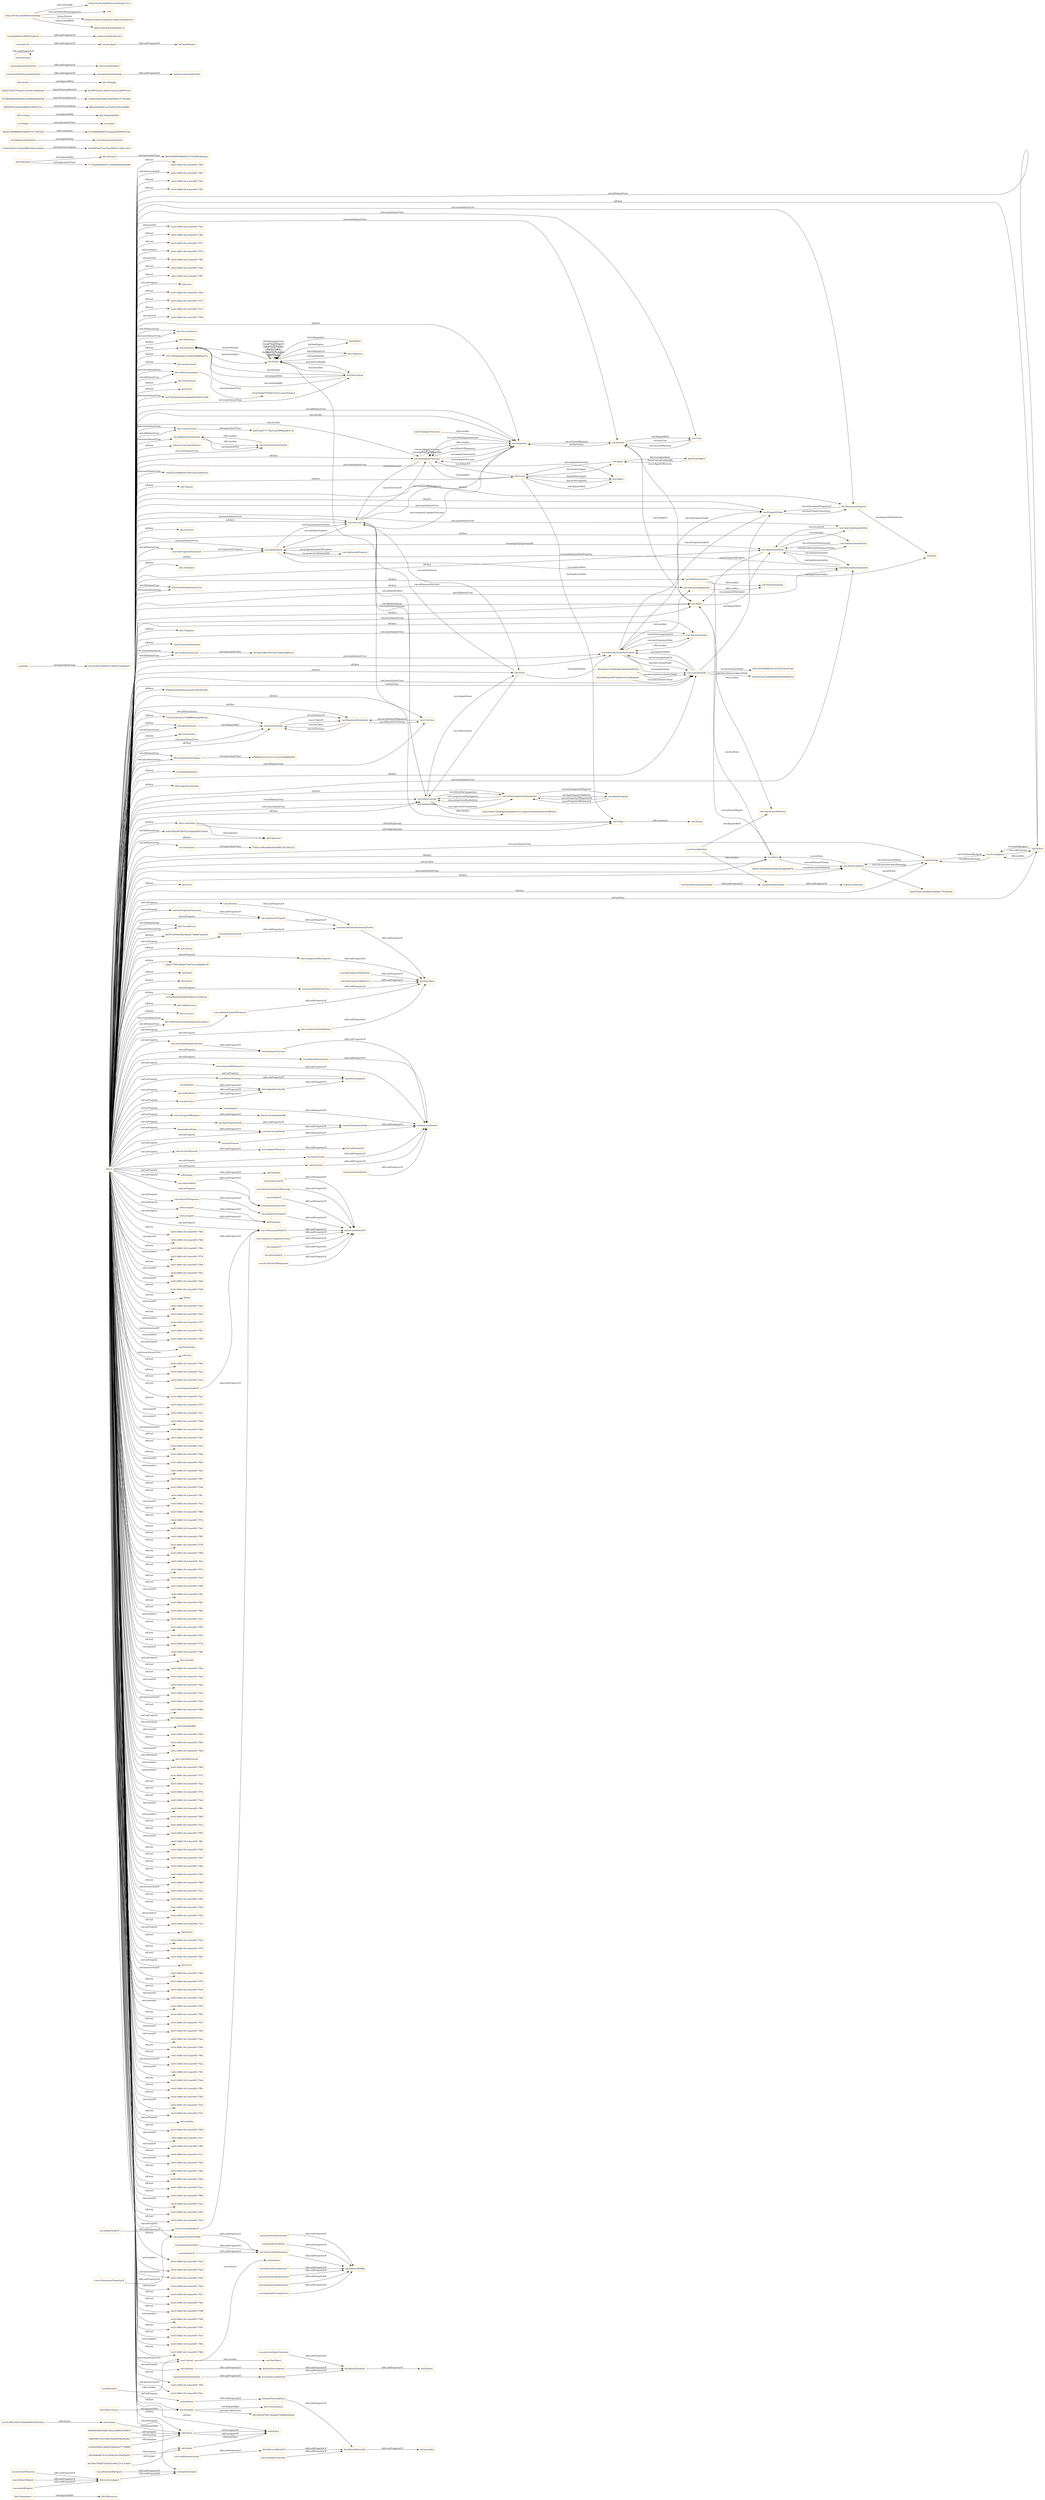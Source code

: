 digraph ar2dtool_diagram { 
rankdir=LR;
size="1501"
node [shape = rectangle, color="orange"]; "bhv:Dominance" "dul:Situation" "odrl:Action" "vae:Path" "8a9275621ede40eb53d846175cf042de" "d38920a6122121411c2cea53b68828d0" "195a5afc4fe1a4bd04602d264b485616" "bhv:PersonalFocus" "bhv:Hedonism" "bhv:Societal" "916e8976e93ce76ec5960e114291e2c0" "vae:NodeImportance" "bhv:Universalism" "2f429b4b66741d1295814e35faf5e452" "37a0cb3d53c18322ef88742d41ac8afa" "1918192407878b9155321ca6234d3bc4" "vae:AwarenessSituation" "9e184fb448fbd753aa2a2c09956ec18a" "vae:Value" "35277f0544be26a193dd79d48fdea07e" "bhv:Achievement" "odrl:Policy" "bhv:Stimulation" "dul:Norm" "0a575a39b10d3dee48e8450a545e1d90" "vae:AlignmentSituation" "odrl:Operator" "460082e89630db5362ac4866523f06c5" "vae:VaeProperty" "bhv:SelfTrascendence" "dcc013f8d160a3765b4969fd78b4362a" "vae:Outcome" "schema:ConceptualFrame" "vae:VaeEntity" "vae:MultiInputOutcome" "bhv:Conservation" "14d5253c9269934378ce52b2c90f1b3e" "vae:AlignmentStatement" "bhv:Dependability" "dul:SocialObject" "bhv:Caring" "odrl:Asset" "bhv:Nature" "vae:Generalization" "ff0ea2a822691aa7cf29c035f1ed2f8d" "vae:Context" "vae:ActionOnState" "vae:VaeStatement" "9a708e756d875204a5c90e2313c1a6d3" "vae:TaxonomyProperty" "bhv:Security" "vae:ConceptNode" "dul:Object" "dd3532a57177825c2f3f99f0ea9e37ac" "d07b252f5f08f62812e552f726261abf" "bhv:Tolerance" "vae:System" "bhv:Humility" "2473e2d0c185d4d17dfe6471fda86e07" "odrl:Party" "vae:Norm" "07c9bdf9f63bdb99812ad04b6d20803b" "bhv:GrowthAndAnxietyFree" "vae:User" "vae:Sequence" "vae:AgentStatement" "vae:VaeConditionedEntity" "bhv:Tradition" "dul:Event" "vae:PromotionDemotion" "dul:Agent" "7c77ba90ebf5a4517439d2b6545bee96" "vae:ValueTaxonomyStatement" "f20247253375bba01216c9910dbefe64" "vae:TaxonomyAlignment" "bhv:SelfEnhancement" "c2206ce8d1908a1af525b46157a832bb" "vae:Strategy" "29da85a265cd922e2ac64a197e9a55fe" "vae:Agent" "bhv:Benevolence" "vae:FinalInputOutcome" "77ca214063cb7c7588ff991daad961b4" "vae:VaeSituation" "bhv:Conformity" "vae:Action" "b47f8763a52126010142eb33d0f791b4" "bhv:Resources" "dul:Collection" "3f429155b0db5e450dfe1f5da8da9878" "vae:AwarenessStatement" "18fee82bb510dfde8d61862602687522" "vae:ValueDefinition" "bhv:OpennessToChange" "vae:ActingAgent" "odrl:LogicalConstraint" "vae:ValueConcept" "vae:PropertyNode" "vae:ValueProperty" "vae:ValueComparisonStatement" "0c6474ba9675b5521e5dafef0933265d" "28d05801f5a10afec5b2ef054ba9cabe" "vae:VaeStatementEntity" "vae:Criterion" "bhv:Thought" "vae:Transition" "vae:State" "dul:Entity" "4f69cf0f7cfc62cfd38b9c238f3e37fa" "bhv:Face" "vae:VaeConditioningEntity" "vae:TaxonomyNode" "9fe1e4b3d708130aefba75b880e04eeb" "vae:VaePropertyStatement" "750b3c306ea06be0dc69f41541043c22" "bhv:SocialFocus" "b6557294636dbc94aaf17a66872ae620" "1e4402958a10fda5034b426277740f69" "odrl:Constraint" "vae:OptimizedProperty" "dul:Theory" "dul:Region" "dul:Description" "12bd377887dbb0475a97a2316bb88139" "bhv:Action" "vcvf:Value" "odrl:Rule" "bhv:Power" "vae:ImportanceRelation" "bhv:Personal" "b603550959389d4722702396c99aa2ec" "3f02bc78686b84c30a8557cf71bd702f" "9f109613ff427f97e87c09dec89fb918" "vae:ArgumentStatement" "b1f1df82df4a9580f595b0a3c939422e" "bhv:SelfDirection" "bhv:Concern" "85a54663aa53b73ad0c2321dc9ba4e01" "bhv:SelfProtectionAndAnxietyAvoidance" ; /*classes style*/
	"bhv:Action" -> "bhv:Thought" [ label = "owl:disjointWith" ];
	"vae:particularizesNode" -> "schema:subsumedUnder" [ label = "rdfs:subPropertyOf" ];
	"vae:hasConceptNode" -> "vae:hasTaxonomyNode" [ label = "rdfs:subPropertyOf" ];
	"vae:ConceptNode" -> "vae:PropertyNode" [ label = "owl:disjointWith" ];
	"vae:isTaxonomyNodeOf" -> "dul:isConstituentOf" [ label = "rdfs:subPropertyOf" ];
	"vae:proposesStatement" -> "dul:conceptualizes" [ label = "rdfs:subPropertyOf" ];
	"vae:previousInputOutcome" -> "dul:directlyFollows" [ label = "rdfs:subPropertyOf" ];
	"vae:hasTaxonomyNode" -> "dul:hasConstituent" [ label = "rdfs:subPropertyOf" ];
	"vae:nextInputOutcome" -> "dul:directlyPrecedes" [ label = "rdfs:subPropertyOf" ];
	"vae:VaeSituation" -> "vae:VaeStatement" [ label = "owl:disjointWith" ];
	"vae:comparisonHasInferior" -> "dul:describes" [ label = "rdfs:subPropertyOf" ];
	"vae:hasTrace" -> "dul:isAgentInvolvedIn" [ label = "rdfs:subPropertyOf" ];
	"vae:Path" -> "2473e2d0c185d4d17dfe6471fda86e07" [ label = "owl:equivalentClass" ];
	"vae:isInputOf" -> "dul:isConstituentOf" [ label = "rdfs:subPropertyOf" ];
	"dul:involvesAgent" -> "dul:hasParticipant" [ label = "rdfs:subPropertyOf" ];
	"terms:license" -> "terms:license" [ label = "rdfs:subPropertyOf" ];
	"dul:isAgentInvolvedIn" -> "dul:isParticipantIn" [ label = "rdfs:subPropertyOf" ];
	"bhv:SelfTrascendence" -> "1918192407878b9155321ca6234d3bc4" [ label = "owl:equivalentClass" ];
	"vae:describesVaeStatementEntity" -> "dul:describes" [ label = "rdfs:subPropertyOf" ];
	"vae:hasPropertyTaxonomy" -> "vae:expressesProperty" [ label = "rdfs:subPropertyOf" ];
	"dul:Event" -> "dul:Object" [ label = "owl:disjointWith" ];
	"vae:isPremiseOf" -> "dul:isConstituentOf" [ label = "rdfs:subPropertyOf" ];
	"vae:interpretationOn" -> "vae:describesVaeStatementEntity" [ label = "rdfs:subPropertyOf" ];
	"dul:Description" -> "dul:Situation" [ label = "owl:disjointWith" ];
	"odrl:Action" -> "odrl:Party" [ label = "owl:disjointWith" ];
	"vae:madeByAgent" -> "dul:involvesAgent" [ label = "rdfs:subPropertyOf" ];
	"dul:isPreconditionOf" -> "dul:directlyPrecedes" [ label = "rdfs:subPropertyOf" ];
	"vae:isOutcomeOf" -> "dul:isConstituentOf" [ label = "rdfs:subPropertyOf" ];
	"vae:isPresentInStatement" -> "dul:isDescribedBy" [ label = "rdfs:subPropertyOf" ];
	"vae:hasInput" -> "dul:hasConstituent" [ label = "rdfs:subPropertyOf" ];
	"bhv:Personal" -> "bhv:Societal" [ label = "owl:disjointWith" ];
	"bhv:Personal" -> "7c77ba90ebf5a4517439d2b6545bee96" [ label = "owl:equivalentClass" ];
	"vae:hasUser" -> "vae:hasAgent" [ label = "rdfs:subPropertyOf" ];
	"vae:onState" -> "dul:hasPrecondition" [ label = "rdfs:subPropertyOf" ];
	"vae:hasActionOnState" -> "dul:hasConstituent" [ label = "rdfs:subPropertyOf" ];
	"vae:hasPropertyNode" -> "vae:hasTaxonomyNode" [ label = "rdfs:subPropertyOf" ];
	"dul:hasPrecondition" -> "dul:directlyFollows" [ label = "rdfs:subPropertyOf" ];
	"vae:hasPropertyOfSuperior" -> "dul:describes" [ label = "rdfs:subPropertyOf" ];
	"bhv:Conservation" -> "dd3532a57177825c2f3f99f0ea9e37ac" [ label = "owl:equivalentClass" ];
	"vae:isPropertyNodeOf" -> "vae:isTaxonomyNodeOf" [ label = "rdfs:subPropertyOf" ];
	"bhv:Societal" -> "b603550959389d4722702396c99aa2ec" [ label = "owl:equivalentClass" ];
	"vae:Transition" -> "750b3c306ea06be0dc69f41541043c22" [ label = "owl:equivalentClass" ];
	"vae:comparisonHasSuperior" -> "dul:describes" [ label = "rdfs:subPropertyOf" ];
	"vae:hasOutcome" -> "dul:hasConstituent" [ label = "rdfs:subPropertyOf" ];
	"vae:Norm" -> "vae:ValueTaxonomyStatement" [ label = "owl:disjointWith" ];
	"vae:isProposedByAgent" -> "dul:isConceptualizedBy" [ label = "rdfs:subPropertyOf" ];
	"bhv:Dominance" -> "bhv:Resources" [ label = "owl:disjointWith" ];
	"vae:isEntityOf" -> "vae:isPresentInStatement" [ label = "rdfs:subPropertyOf" ];
	"vae:MultiInputOutcome" -> "vae:Sequence" [ label = "rdfs:seeAlso" ];
	"vae:propertyExpressedAt" -> "vae:isPresentInStatement" [ label = "rdfs:subPropertyOf" ];
	"vae:hasState" -> "dul:isAgentInvolvedIn" [ label = "rdfs:subPropertyOf" ];
	"vae:AwarenessStatement" -> "vae:AlignmentStatement" [ label = "rdfs:seeAlso" ];
	"vae:isConceptNodeOf" -> "vae:isTaxonomyNodeOf" [ label = "rdfs:subPropertyOf" ];
	"bhv:Caring" -> "bhv:Dependability" [ label = "owl:disjointWith" ];
	"vae:hasRootNode" -> "vae:hasConceptNode" [ label = "rdfs:subPropertyOf" ];
	"vae:isAgentOfSystem" -> "dul:isMemberOf" [ label = "rdfs:subPropertyOf" ];
	"vae:ValueConcept" -> "http://www.ontologydesignpatterns.org/ont/values/valuecore#Value" [ label = "rdfs:seeAlso" ];
	"vae:isInputOutcomeOf" -> "dul:isConstituentOf" [ label = "rdfs:subPropertyOf" ];
	"vae:isTaxonomyPropertyOf" -> "vae:propertyExpressedAt" [ label = "rdfs:subPropertyOf" ];
	"vae:directlyParticularizesNode" -> "vae:particularizesNode" [ label = "rdfs:subPropertyOf" ];
	"vae:isRootNodeOf" -> "vae:isConceptNodeOf" [ label = "rdfs:subPropertyOf" ];
	"vae:expressesProperty" -> "vae:describesVaeStatementEntity" [ label = "rdfs:subPropertyOf" ];
	"vae:hasAgent" -> "dul:hasMember" [ label = "rdfs:subPropertyOf" ];
	"vae:isFollowedByAgent" -> "dul:hasParticipant" [ label = "rdfs:subPropertyOf" ];
	"vae:hasRelationWithProperty" -> "schema:hasPerspective" [ label = "rdfs:subPropertyOf" ];
	"vae:measuredOnOutcome" -> "dul:describes" [ label = "rdfs:subPropertyOf" ];
	"vae:perform" -> "dul:hasPostcondition" [ label = "rdfs:subPropertyOf" ];
	"vcvf:Value" -> "vae:Value" [ label = "owl:equivalentClass" ];
	"vae:isTraceOfSystem" -> "dul:involvesAgent" [ label = "rdfs:subPropertyOf" ];
	"vae:directlyGeneralizesNode" -> "vae:generalizesNode" [ label = "rdfs:subPropertyOf" ];
	"vae:conditionsActionIn" -> "dul:isPreconditionOf" [ label = "rdfs:subPropertyOf" ];
	"vae:superiorInComparison" -> "dul:isDescribedBy" [ label = "rdfs:subPropertyOf" ];
	"vae:System" -> "vae:User" [ label = "owl:disjointWith" ];
	"vae:ValueTaxonomyStatement" -> "vae:TaxonomyAlignment" [ label = "rdfs:seeAlso" ];
	"vae:TaxonomyNode" -> "vae:ValueTaxonomyStatement" [ label = "rdfs:seeAlso" ];
	"vae:followsStrategy" -> "dul:isParticipantIn" [ label = "rdfs:subPropertyOf" ];
	"vae:hasPropertyOfInferior" -> "dul:describes" [ label = "rdfs:subPropertyOf" ];
	"vae:composedBySequence" -> "dul:hasConstituent" [ label = "rdfs:subPropertyOf" ];
	"vae:AlignmentSituation" -> "vae:AwarenessSituation" [ label = "owl:disjointWith" ];
	"https://w3id.org/def/vaeontology" -> "https://w3id.org/def/vaeontology/1.0.2" [ label = "owl:versionIRI" ];
	"https://w3id.org/def/vaeontology" -> "vae:" [ label = "vann:preferredNamespaceUri" ];
	"https://w3id.org/def/vaeontology" -> "https://creativecommons.org/licenses/by/4.0/" [ label = "terms:license" ];
	"https://w3id.org/def/vaeontology" -> "https://chowlk.linkeddata.es" [ label = "mod:createdWith" ];
	"vae:isActionOnStateOfStrategy" -> "dul:isConstituentOf" [ label = "rdfs:subPropertyOf" ];
	"vae:startsWithInputOutcome" -> "vae:hasInputOutcome" [ label = "rdfs:subPropertyOf" ];
	"vae:isOptimizationOfProperty" -> "dul:describes" [ label = "rdfs:subPropertyOf" ];
	"vae:propertyOptimizedAt" -> "dul:isDescribedBy" [ label = "rdfs:subPropertyOf" ];
	"bhv:Humility" -> "bhv:Universalism" [ label = "owl:disjointWith" ];
	"bhv:Humility" -> "9fe1e4b3d708130aefba75b880e04eeb" [ label = "owl:equivalentClass" ];
	"vae:FinalInputOutcome" -> "vae:Sequence" [ label = "rdfs:seeAlso" ];
	"odrl:target" -> "odrl:relation" [ label = "rdfs:subPropertyOf" ];
	"bhv:SelfEnhancement" -> "9f109613ff427f97e87c09dec89fb918" [ label = "owl:equivalentClass" ];
	"dul:directlyPrecedes" -> "dul:precedes" [ label = "rdfs:subPropertyOf" ];
	"vae:makesAction" -> "dul:isAgentInvolvedIn" [ label = "rdfs:subPropertyOf" ];
	"vae:satisfiesProperty" -> "dul:isDescribedBy" [ label = "rdfs:subPropertyOf" ];
	"vae:TaxonomyAlignment" -> "vae:ValueTaxonomy" [ label = "rdfs:seeAlso" ];
	"vae:relationWith" -> "schema:perspectiveOn" [ label = "rdfs:subPropertyOf" ];
	"vae:NodeImportance" -> "vae:ValueTaxonomy" [ label = "rdfs:seeAlso" ];
	"vae:NodeImportance" -> "vae:ImportanceRelation" [ label = "rdfs:seeAlso" ];
	"vae:Action" -> "vae:ActingAgent" [ label = "rdfs:seeAlso" ];
	"vae:inferiorInComparison" -> "dul:isDescribedBy" [ label = "rdfs:subPropertyOf" ];
	"vae:VaeEntity" -> "vae:Context" [ label = "rdfs:seeAlso" ];
	"vae:isClaimOf" -> "dul:isConstituentOf" [ label = "rdfs:subPropertyOf" ];
	"vae:hasInputOutcome" -> "dul:hasConstituent" [ label = "rdfs:subPropertyOf" ];
	"vae:isPropertyOfSuperiorOf" -> "dul:isDescribedBy" [ label = "rdfs:subPropertyOf" ];
	"vae:isStateOfAgent" -> "dul:involvesAgent" [ label = "rdfs:subPropertyOf" ];
	"vae:Generalization" -> "vae:generalizesNode" [ label = "rdfs:seeAlso" ];
	"vae:Generalization" -> "vae:ImportanceRelation" [ label = "owl:disjointWith" ];
	"vae:Context" -> "vae:VaeObject" [ label = "rdfs:seeAlso" ];
	"NULL" -> "-4c613486:18c1cbec645:-7f94" [ label = "rdf:rest" ];
	"NULL" -> "-4c613486:18c1cbec645:-7fbf" [ label = "owl:unionOf" ];
	"NULL" -> "0a575a39b10d3dee48e8450a545e1d90" [ label = "owl:someValuesFrom" ];
	"NULL" -> "-4c613486:18c1cbec645:-7f8e" [ label = "rdf:rest" ];
	"NULL" -> "77ca214063cb7c7588ff991daad961b4" [ label = "rdf:first" ];
	"NULL" -> "-4c613486:18c1cbec645:-7f74" [ label = "owl:members" ];
	"NULL" -> "vae:hasConceptNode" [ label = "owl:onProperty" ];
	"NULL" -> "-4c613486:18c1cbec645:-7fb8" [ label = "rdf:rest" ];
	"NULL" -> "-4c613486:18c1cbec645:-7fdc" [ label = "owl:unionOf" ];
	"NULL" -> "bhv:PersonalFocus" [ label = "owl:someValuesFrom" ];
	"NULL" -> "bhv:Hedonism" [ label = "rdf:first" ];
	"NULL" -> "-4c613486:18c1cbec645:-7fe6" [ label = "owl:unionOf" ];
	"NULL" -> "bhv:Conservation" [ label = "owl:allValuesFrom" ];
	"NULL" -> "-4c613486:18c1cbec645:-7fd9" [ label = "rdf:rest" ];
	"NULL" -> "rdf:nil" [ label = "rdf:rest" ];
	"NULL" -> "-4c613486:18c1cbec645:-7fe0" [ label = "owl:unionOf" ];
	"NULL" -> "vae:VaeConditioningEntity" [ label = "owl:someValuesFrom" ];
	"NULL" -> "vae:isBasedOnCriterion" [ label = "owl:onProperty" ];
	"NULL" -> "-4c613486:18c1cbec645:-7fa9" [ label = "rdf:rest" ];
	"NULL" -> "-4c613486:18c1cbec645:-7f7f" [ label = "owl:members" ];
	"NULL" -> "vae:isTaxonomyNodeOf" [ label = "owl:onProperty" ];
	"NULL" -> "vae:interpretationOn" [ label = "owl:onProperty" ];
	"NULL" -> "vae:ConceptNode" [ label = "rdf:first" ];
	"NULL" -> "vae:PropertyNode" [ label = "rdf:first" ];
	"NULL" -> "-4c613486:18c1cbec645:-7fb1" [ label = "owl:intersectionOf" ];
	"NULL" -> "14d5253c9269934378ce52b2c90f1b3e" [ label = "owl:someValuesFrom" ];
	"NULL" -> "-4c613486:18c1cbec645:-7f9a" [ label = "owl:members" ];
	"NULL" -> "odrl:assignee" [ label = "owl:onProperty" ];
	"NULL" -> "vae:ConceptNode" [ label = "owl:someValuesFrom" ];
	"NULL" -> "vae:expressesProperty" [ label = "owl:onProperty" ];
	"NULL" -> "vae:VaeSituation" [ label = "owl:allValuesFrom" ];
	"NULL" -> "dul:hasSetting" [ label = "owl:onProperty" ];
	"NULL" -> "bhv:SelfTrascendence" [ label = "owl:someValuesFrom" ];
	"NULL" -> "owl:real" [ label = "owl:someValuesFrom" ];
	"NULL" -> "-4c613486:18c1cbec645:-7fb0" [ label = "rdf:rest" ];
	"NULL" -> "-4c613486:18c1cbec645:-7faa" [ label = "rdf:rest" ];
	"NULL" -> "odrl:LogicalConstraint" [ label = "rdf:first" ];
	"NULL" -> "vae:onEntity" [ label = "owl:onProperty" ];
	"NULL" -> "-4c613486:18c1cbec645:-7fcb" [ label = "rdf:rest" ];
	"NULL" -> "vae:VaeConditioningEntity" [ label = "owl:allValuesFrom" ];
	"NULL" -> "vae:TaxonomyNode" [ label = "rdf:first" ];
	"NULL" -> "-4c613486:18c1cbec645:-7fa1" [ label = "rdf:rest" ];
	"NULL" -> "vae:comparisonHasInferior" [ label = "owl:onProperty" ];
	"NULL" -> "-4c613486:18c1cbec645:-7f75" [ label = "rdf:rest" ];
	"NULL" -> "vae:isUserOfSystem" [ label = "owl:onProperty" ];
	"NULL" -> "-4c613486:18c1cbec645:-7fce" [ label = "owl:unionOf" ];
	"NULL" -> "vae:ActionOnState" [ label = "rdf:first" ];
	"NULL" -> "vae:VaeStatement" [ label = "owl:someValuesFrom" ];
	"NULL" -> "vae:Criterion" [ label = "owl:allValuesFrom" ];
	"NULL" -> "-4c613486:18c1cbec645:-7fd8" [ label = "owl:unionOf" ];
	"NULL" -> "-4c613486:18c1cbec645:-7fba" [ label = "owl:intersectionOf" ];
	"NULL" -> "-4c613486:18c1cbec645:-7fbc" [ label = "rdf:rest" ];
	"NULL" -> "bhv:GrowthAndAnxietyFree" [ label = "owl:someValuesFrom" ];
	"NULL" -> "vae:Strategy" [ label = "owl:someValuesFrom" ];
	"NULL" -> "vae:ConceptNode" [ label = "owl:onClass" ];
	"NULL" -> "vae:Action" [ label = "rdf:first" ];
	"NULL" -> "-4c613486:18c1cbec645:-7fe3" [ label = "rdf:rest" ];
	"NULL" -> "vae:hasOutcome" [ label = "owl:onProperty" ];
	"NULL" -> "-4c613486:18c1cbec645:-7fdd" [ label = "rdf:rest" ];
	"NULL" -> "-4c613486:18c1cbec645:-7fde" [ label = "owl:unionOf" ];
	"NULL" -> "-4c613486:18c1cbec645:-7fa3" [ label = "owl:members" ];
	"NULL" -> "-4c613486:18c1cbec645:-7f87" [ label = "rdf:rest" ];
	"NULL" -> "-4c613486:18c1cbec645:-7fad" [ label = "rdf:rest" ];
	"NULL" -> "-4c613486:18c1cbec645:-7ff1" [ label = "rdf:rest" ];
	"NULL" -> "vae:AwarenessStatement" [ label = "owl:someValuesFrom" ];
	"NULL" -> "-4c613486:18c1cbec645:-7fe2" [ label = "owl:unionOf" ];
	"NULL" -> "-4c613486:18c1cbec645:-7f80" [ label = "rdf:rest" ];
	"NULL" -> "-4c613486:18c1cbec645:-7f7a" [ label = "rdf:rest" ];
	"NULL" -> "vae:startsWithInputOutcome" [ label = "owl:onProperty" ];
	"NULL" -> "0c6474ba9675b5521e5dafef0933265d" [ label = "owl:allValuesFrom" ];
	"NULL" -> "-4c613486:18c1cbec645:-7fa4" [ label = "rdf:rest" ];
	"NULL" -> "-4c613486:18c1cbec645:-7ff5" [ label = "rdf:rest" ];
	"NULL" -> "-4c613486:18c1cbec645:-7f78" [ label = "rdf:rest" ];
	"NULL" -> "-4c613486:18c1cbec645:-7f9b" [ label = "rdf:rest" ];
	"NULL" -> "-4c613486:18c1cbec645:-7fef" [ label = "rdf:rest" ];
	"NULL" -> "odrl:Operator" [ label = "rdf:first" ];
	"NULL" -> "-4c613486:18c1cbec645:-7f7e" [ label = "rdf:rest" ];
	"NULL" -> "-4c613486:18c1cbec645:-7fc5" [ label = "rdf:rest" ];
	"NULL" -> "vae:Agent" [ label = "owl:someValuesFrom" ];
	"NULL" -> "-4c613486:18c1cbec645:-7f99" [ label = "rdf:rest" ];
	"NULL" -> "vae:isStartOfSequence" [ label = "owl:onProperty" ];
	"NULL" -> "-4c613486:18c1cbec645:-7ffc" [ label = "owl:unionOf" ];
	"NULL" -> "bhv:Tradition" [ label = "rdf:first" ];
	"NULL" -> "vae:hasInput" [ label = "owl:onProperty" ];
	"NULL" -> "vae:Sequence" [ label = "owl:onClass" ];
	"NULL" -> "vae:hasRootNode" [ label = "owl:onProperty" ];
	"NULL" -> "-4c613486:18c1cbec645:-7f8c" [ label = "rdf:rest" ];
	"NULL" -> "vae:NodeImportance" [ label = "rdf:first" ];
	"NULL" -> "vae:VaeConditionedEntity" [ label = "owl:someValuesFrom" ];
	"NULL" -> "-4c613486:18c1cbec645:-7fb6" [ label = "rdf:rest" ];
	"NULL" -> "bhv:SelfEnhancement" [ label = "owl:someValuesFrom" ];
	"NULL" -> "35277f0544be26a193dd79d48fdea07e" [ label = "rdf:first" ];
	"NULL" -> "bhv:GrowthAndAnxietyFree" [ label = "owl:allValuesFrom" ];
	"NULL" -> "vae:Outcome" [ label = "owl:someValuesFrom" ];
	"NULL" -> "-4c613486:18c1cbec645:-7fa7" [ label = "owl:members" ];
	"NULL" -> "bhv:SelfDirection" [ label = "rdf:first" ];
	"NULL" -> "vae:hasInputOutcome" [ label = "owl:onProperty" ];
	"NULL" -> "vae:TaxonomyProperty" [ label = "owl:someValuesFrom" ];
	"NULL" -> "dul:Theory" [ label = "rdf:first" ];
	"NULL" -> "dul:Event" [ label = "rdf:first" ];
	"NULL" -> "-4c613486:18c1cbec645:-7f83" [ label = "rdf:rest" ];
	"NULL" -> "-4c613486:18c1cbec645:-7fd7" [ label = "rdf:rest" ];
	"NULL" -> "-4c613486:18c1cbec645:-7f7d" [ label = "rdf:rest" ];
	"NULL" -> "vae:ArgumentStatement" [ label = "rdf:first" ];
	"NULL" -> "-4c613486:18c1cbec645:-7ff8" [ label = "owl:unionOf" ];
	"NULL" -> "bhv:attitude" [ label = "owl:onProperty" ];
	"NULL" -> "-4c613486:18c1cbec645:-7f9e" [ label = "rdf:rest" ];
	"NULL" -> "vae:Norm" [ label = "rdf:first" ];
	"NULL" -> "schema:perspectiveOn" [ label = "owl:onProperty" ];
	"NULL" -> "-4c613486:18c1cbec645:-7feb" [ label = "rdf:rest" ];
	"NULL" -> "vae:VaeProperty" [ label = "rdf:first" ];
	"NULL" -> "-4c613486:18c1cbec645:-7fda" [ label = "owl:unionOf" ];
	"NULL" -> "-4c613486:18c1cbec645:-7fe9" [ label = "rdf:rest" ];
	"NULL" -> "-4c613486:18c1cbec645:-7fab" [ label = "owl:intersectionOf" ];
	"NULL" -> "-4c613486:18c1cbec645:-7fb9" [ label = "rdf:rest" ];
	"NULL" -> "bhv:opposingValueMotivation" [ label = "owl:onProperty" ];
	"NULL" -> "bhv:Humility" [ label = "rdf:first" ];
	"NULL" -> "dul:isSatisfiedBy" [ label = "owl:onProperty" ];
	"NULL" -> "vae:TaxonomyProperty" [ label = "rdf:first" ];
	"NULL" -> "-4c613486:18c1cbec645:-7fe8" [ label = "owl:unionOf" ];
	"NULL" -> "vae:State" [ label = "owl:onClass" ];
	"NULL" -> "bhv:OpennessToChange" [ label = "owl:allValuesFrom" ];
	"NULL" -> "vae:VaeStatement" [ label = "rdf:first" ];
	"NULL" -> "vae:VaeSituation" [ label = "rdf:first" ];
	"NULL" -> "-4c613486:18c1cbec645:-7fdb" [ label = "rdf:rest" ];
	"NULL" -> "-4c613486:18c1cbec645:-7fd2" [ label = "owl:unionOf" ];
	"NULL" -> "bhv:valueMotivation" [ label = "owl:onProperty" ];
	"NULL" -> "vae:relationWith" [ label = "owl:onProperty" ];
	"NULL" -> "12bd377887dbb0475a97a2316bb88139" [ label = "rdf:first" ];
	"NULL" -> "b1f1df82df4a9580f595b0a3c939422e" [ label = "rdf:first" ];
	"NULL" -> "bhv:Stimulation" [ label = "rdf:first" ];
	"NULL" -> "-4c613486:18c1cbec645:-7f89" [ label = "owl:members" ];
	"NULL" -> "-4c613486:18c1cbec645:-7f77" [ label = "owl:members" ];
	"NULL" -> "odrl:Constraint" [ label = "rdf:first" ];
	"NULL" -> "vae:Action" [ label = "owl:onClass" ];
	"NULL" -> "odrl:target" [ label = "owl:onProperty" ];
	"NULL" -> "-4c613486:18c1cbec645:-7fa2" [ label = "rdf:rest" ];
	"NULL" -> "-4c613486:18c1cbec645:-7f76" [ label = "rdf:rest" ];
	"NULL" -> "vae:Transition" [ label = "owl:allValuesFrom" ];
	"NULL" -> "-4c613486:18c1cbec645:-7fed" [ label = "rdf:rest" ];
	"NULL" -> "-4c613486:18c1cbec645:-7ff6" [ label = "owl:unionOf" ];
	"NULL" -> "vae:makesAction" [ label = "owl:onProperty" ];
	"NULL" -> "-4c613486:18c1cbec645:-7f85" [ label = "owl:members" ];
	"NULL" -> "dul:Object" [ label = "owl:someValuesFrom" ];
	"NULL" -> "-4c613486:18c1cbec645:-7fc3" [ label = "rdf:rest" ];
	"NULL" -> "vae:onState" [ label = "owl:onProperty" ];
	"NULL" -> "dul:isParticipantIn" [ label = "owl:onProperty" ];
	"NULL" -> "vae:VaeProperty" [ label = "owl:someValuesFrom" ];
	"NULL" -> "bhv:SelfProtectionAndAnxietyAvoidance" [ label = "owl:someValuesFrom" ];
	"NULL" -> "-4c613486:18c1cbec645:-7f97" [ label = "rdf:rest" ];
	"NULL" -> "-4c613486:18c1cbec645:-7ffa" [ label = "owl:unionOf" ];
	"NULL" -> "vae:Agent" [ label = "owl:allValuesFrom" ];
	"NULL" -> "-4c613486:18c1cbec645:-7f90" [ label = "rdf:rest" ];
	"NULL" -> "-4c613486:18c1cbec645:-7fd1" [ label = "rdf:rest" ];
	"NULL" -> "-4c613486:18c1cbec645:-7f8a" [ label = "rdf:rest" ];
	"NULL" -> "vae:PropertyNode" [ label = "owl:someValuesFrom" ];
	"NULL" -> "-4c613486:18c1cbec645:-7fb4" [ label = "rdf:rest" ];
	"NULL" -> "dul:Situation" [ label = "rdf:first" ];
	"NULL" -> "-4c613486:18c1cbec645:-7f88" [ label = "rdf:rest" ];
	"NULL" -> "bhv:SelfEnhancement" [ label = "owl:allValuesFrom" ];
	"NULL" -> "vae:hasPropertyNode" [ label = "owl:onProperty" ];
	"NULL" -> "dul:Description" [ label = "owl:someValuesFrom" ];
	"NULL" -> "-4c613486:18c1cbec645:-7fc2" [ label = "owl:intersectionOf" ];
	"NULL" -> "-4c613486:18c1cbec645:-7f81" [ label = "rdf:rest" ];
	"NULL" -> "-4c613486:18c1cbec645:-7fd5" [ label = "rdf:rest" ];
	"NULL" -> "-4c613486:18c1cbec645:-7f92" [ label = "owl:members" ];
	"NULL" -> "bhv:Conservation" [ label = "owl:someValuesFrom" ];
	"NULL" -> "-4c613486:18c1cbec645:-7fcf" [ label = "rdf:rest" ];
	"NULL" -> "bhv:PersonalFocus" [ label = "owl:allValuesFrom" ];
	"NULL" -> "schema:ConceptualFrame" [ label = "rdf:first" ];
	"NULL" -> "vae:Strategy" [ label = "rdf:first" ];
	"NULL" -> "vae:Outcome" [ label = "rdf:first" ];
	"NULL" -> "odrl:action" [ label = "owl:onProperty" ];
	"NULL" -> "-4c613486:18c1cbec645:-7fa5" [ label = "rdf:rest" ];
	"NULL" -> "vae:isProposedByAgent" [ label = "owl:onProperty" ];
	"NULL" -> "-4c613486:18c1cbec645:-7f79" [ label = "rdf:rest" ];
	"NULL" -> "-4c613486:18c1cbec645:-7f9c" [ label = "rdf:rest" ];
	"NULL" -> "b6557294636dbc94aaf17a66872ae620" [ label = "rdf:first" ];
	"NULL" -> "bhv:focus" [ label = "owl:onProperty" ];
	"NULL" -> "-4c613486:18c1cbec645:-7fbd" [ label = "owl:intersectionOf" ];
	"NULL" -> "-4c613486:18c1cbec645:-7f72" [ label = "rdf:rest" ];
	"NULL" -> "-4c613486:18c1cbec645:-7fc6" [ label = "rdf:rest" ];
	"NULL" -> "-4c613486:18c1cbec645:-7fd4" [ label = "owl:unionOf" ];
	"NULL" -> "-4c613486:18c1cbec645:-7f95" [ label = "owl:members" ];
	"NULL" -> "-4c613486:18c1cbec645:-7f93" [ label = "rdf:rest" ];
	"NULL" -> "-4c613486:18c1cbec645:-7fe7" [ label = "rdf:rest" ];
	"NULL" -> "-4c613486:18c1cbec645:-7fb3" [ label = "owl:unionOf" ];
	"NULL" -> "vae:MultiInputOutcome" [ label = "rdf:first" ];
	"NULL" -> "vae:ValueTaxonomyStatement" [ label = "owl:someValuesFrom" ];
	"NULL" -> "bhv:SelfProtectionAndAnxietyAvoidance" [ label = "owl:allValuesFrom" ];
	"NULL" -> "vae:ValueDefinition" [ label = "rdf:first" ];
	"NULL" -> "vae:TaxonomyAlignment" [ label = "rdf:first" ];
	"NULL" -> "-4c613486:18c1cbec645:-7fee" [ label = "owl:unionOf" ];
	"NULL" -> "-4c613486:18c1cbec645:-7f84" [ label = "rdf:rest" ];
	"NULL" -> "bhv:Security" [ label = "rdf:first" ];
	"NULL" -> "-4c613486:18c1cbec645:-7ffb" [ label = "rdf:rest" ];
	"NULL" -> "-4c613486:18c1cbec645:-7fca" [ label = "owl:intersectionOf" ];
	"NULL" -> "vae:AgentStatement" [ label = "rdf:first" ];
	"NULL" -> "vae:propertyExpressedAt" [ label = "owl:onProperty" ];
	"NULL" -> "vae:AlignmentStatement" [ label = "owl:someValuesFrom" ];
	"NULL" -> "bhv:OpennessToChange" [ label = "owl:someValuesFrom" ];
	"NULL" -> "-4c613486:18c1cbec645:-7ff2" [ label = "owl:unionOf" ];
	"NULL" -> "dul:hasParticipant" [ label = "owl:onProperty" ];
	"NULL" -> "-4c613486:18c1cbec645:-7fa8" [ label = "rdf:rest" ];
	"NULL" -> "-4c613486:18c1cbec645:-7ff9" [ label = "rdf:rest" ];
	"NULL" -> "odrl:assigner" [ label = "owl:onProperty" ];
	"NULL" -> "-4c613486:18c1cbec645:-7f9f" [ label = "rdf:rest" ];
	"NULL" -> "-4c613486:18c1cbec645:-7fc4" [ label = "owl:unionOf" ];
	"NULL" -> "bhv:SocialFocus" [ label = "owl:someValuesFrom" ];
	"NULL" -> "-4c613486:18c1cbec645:-7fc9" [ label = "rdf:rest" ];
	"NULL" -> "vae:ValueComparisonStatement" [ label = "rdf:first" ];
	"NULL" -> "dul:satisfies" [ label = "owl:onProperty" ];
	"NULL" -> "vae:VaePropertyStatement" [ label = "owl:allValuesFrom" ];
	"NULL" -> "odrl:Rule" [ label = "rdf:first" ];
	"NULL" -> "-4c613486:18c1cbec645:-7f96" [ label = "rdf:rest" ];
	"NULL" -> "bhv:SocialFocus" [ label = "owl:allValuesFrom" ];
	"NULL" -> "vae:ValueConcept" [ label = "owl:someValuesFrom" ];
	"NULL" -> "vae:hasPremise" [ label = "owl:onProperty" ];
	"NULL" -> "bhv:Tolerance" [ label = "rdf:first" ];
	"NULL" -> "29da85a265cd922e2ac64a197e9a55fe" [ label = "rdf:first" ];
	"NULL" -> "vae:State" [ label = "owl:someValuesFrom" ];
	"NULL" -> "bhv:Power" [ label = "rdf:first" ];
	"NULL" -> "bhv:Nature" [ label = "rdf:first" ];
	"NULL" -> "-4c613486:18c1cbec645:-7fcc" [ label = "owl:unionOf" ];
	"NULL" -> "vae:Action" [ label = "owl:allValuesFrom" ];
	"NULL" -> "-4c613486:18c1cbec645:-7ff4" [ label = "owl:unionOf" ];
	"NULL" -> "vae:Agent" [ label = "rdf:first" ];
	"NULL" -> "-4c613486:18c1cbec645:-7fc1" [ label = "rdf:rest" ];
	"NULL" -> "-4c613486:18c1cbec645:-7fd0" [ label = "owl:unionOf" ];
	"NULL" -> "vae:followsStrategy" [ label = "owl:onProperty" ];
	"NULL" -> "vae:Sequence" [ label = "rdf:first" ];
	"NULL" -> "bhv:Achievement" [ label = "rdf:first" ];
	"NULL" -> "-4c613486:18c1cbec645:-7fbb" [ label = "rdf:rest" ];
	"NULL" -> "vae:VaeStatementEntity" [ label = "rdf:first" ];
	"NULL" -> "bhv:Conformity" [ label = "rdf:first" ];
	"NULL" -> "vae:perform" [ label = "owl:onProperty" ];
	"NULL" -> "bhv:SelfTrascendence" [ label = "owl:allValuesFrom" ];
	"NULL" -> "odrl:Party" [ label = "rdf:first" ];
	"NULL" -> "-4c613486:18c1cbec645:-7fb2" [ label = "rdf:rest" ];
	"NULL" -> "-4c613486:18c1cbec645:-7fac" [ label = "rdf:rest" ];
	"NULL" -> "-4c613486:18c1cbec645:-7f86" [ label = "rdf:rest" ];
	"NULL" -> "-4c613486:18c1cbec645:-7fea" [ label = "owl:unionOf" ];
	"NULL" -> "odrl:Policy" [ label = "rdf:first" ];
	"NULL" -> "-4c613486:18c1cbec645:-7fd3" [ label = "rdf:rest" ];
	"NULL" -> "-4c613486:18c1cbec645:-7fc0" [ label = "rdf:rest" ];
	"NULL" -> "-4c613486:18c1cbec645:-7fcd" [ label = "rdf:rest" ];
	"NULL" -> "vae:Context" [ label = "owl:someValuesFrom" ];
	"NULL" -> "vae:ValueTaxonomyStatement" [ label = "rdf:first" ];
	"NULL" -> "vae:hasTrace" [ label = "owl:onProperty" ];
	"NULL" -> "-4c613486:18c1cbec645:-7fa0" [ label = "owl:members" ];
	"NULL" -> "-4c613486:18c1cbec645:-7fc8" [ label = "owl:intersectionOf" ];
	"NULL" -> "-4c613486:18c1cbec645:-7fe4" [ label = "owl:unionOf" ];
	"NULL" -> "-4c613486:18c1cbec645:-7fe1" [ label = "rdf:rest" ];
	"NULL" -> "vae:MultiInputOutcome" [ label = "owl:onClass" ];
	"NULL" -> "vae:ValueConcept" [ label = "rdf:first" ];
	"NULL" -> "-4c613486:18c1cbec645:-7fbe" [ label = "rdf:rest" ];
	"NULL" -> "vae:Sequence" [ label = "owl:allValuesFrom" ];
	"NULL" -> "-4c613486:18c1cbec645:-7f98" [ label = "rdf:rest" ];
	"NULL" -> "-4c613486:18c1cbec645:-7f8d" [ label = "owl:members" ];
	"NULL" -> "vae:composedBySequence" [ label = "owl:onProperty" ];
	"NULL" -> "vae:PromotionDemotion" [ label = "rdf:first" ];
	"NULL" -> "-4c613486:18c1cbec645:-7f91" [ label = "rdf:rest" ];
	"NULL" -> "-4c613486:18c1cbec645:-7fe5" [ label = "rdf:rest" ];
	"NULL" -> "-4c613486:18c1cbec645:-7f82" [ label = "owl:members" ];
	"NULL" -> "vae:Criterion" [ label = "rdf:first" ];
	"NULL" -> "-4c613486:18c1cbec645:-7f8b" [ label = "rdf:rest" ];
	"NULL" -> "-4c613486:18c1cbec645:-7fdf" [ label = "rdf:rest" ];
	"NULL" -> "vae:hasClaim" [ label = "owl:onProperty" ];
	"NULL" -> "-4c613486:18c1cbec645:-7fae" [ label = "owl:intersectionOf" ];
	"NULL" -> "-4c613486:18c1cbec645:-7fb5" [ label = "rdf:rest" ];
	"NULL" -> "vae:VaeStatement" [ label = "owl:allValuesFrom" ];
	"NULL" -> "vae:measuredOnOutcome" [ label = "owl:onProperty" ];
	"NULL" -> "bhv:Concern" [ label = "rdf:first" ];
	"NULL" -> "-4c613486:18c1cbec645:-7fb7" [ label = "owl:intersectionOf" ];
	"NULL" -> "vae:hasPropertyTaxonomy" [ label = "owl:onProperty" ];
	"NULL" -> "bhv:Face" [ label = "rdf:first" ];
	"NULL" -> "-4c613486:18c1cbec645:-7faf" [ label = "rdf:rest" ];
	"NULL" -> "-4c613486:18c1cbec645:-7ff3" [ label = "rdf:rest" ];
	"NULL" -> "vae:ValueConcept" [ label = "owl:allValuesFrom" ];
	"NULL" -> "-4c613486:18c1cbec645:-7fec" [ label = "owl:unionOf" ];
	"NULL" -> "vae:State" [ label = "rdf:first" ];
	"NULL" -> "vae:System" [ label = "owl:someValuesFrom" ];
	"NULL" -> "-4c613486:18c1cbec645:-7f8f" [ label = "rdf:rest" ];
	"NULL" -> "-4c613486:18c1cbec645:-7f7c" [ label = "rdf:rest" ];
	"NULL" -> "-4c613486:18c1cbec645:-7f7b" [ label = "owl:members" ];
	"NULL" -> "-4c613486:18c1cbec645:-7ff0" [ label = "owl:unionOf" ];
	"NULL" -> "vae:TaxonomyNode" [ label = "owl:someValuesFrom" ];
	"NULL" -> "-4c613486:18c1cbec645:-7fa6" [ label = "rdf:rest" ];
	"NULL" -> "-4c613486:18c1cbec645:-7ff7" [ label = "rdf:rest" ];
	"NULL" -> "vae:isOptimizationOfProperty" [ label = "owl:onProperty" ];
	"NULL" -> "rdf:value" [ label = "owl:onProperty" ];
	"NULL" -> "-4c613486:18c1cbec645:-7f9d" [ label = "rdf:rest" ];
	"NULL" -> "vae:User" [ label = "owl:someValuesFrom" ];
	"NULL" -> "-4c613486:18c1cbec645:-7f73" [ label = "rdf:rest" ];
	"NULL" -> "vae:comparisonHasSuperior" [ label = "owl:onProperty" ];
	"NULL" -> "-4c613486:18c1cbec645:-7fc7" [ label = "rdf:rest" ];
	"NULL" -> "dul:Norm" [ label = "rdf:first" ];
	"NULL" -> "-4c613486:18c1cbec645:-7fd6" [ label = "owl:unionOf" ];
	"vae:isUserOfSystem" -> "vae:isAgentOfSystem" [ label = "rdfs:subPropertyOf" ];
	"vae:isPropertyOfInferiorOf" -> "dul:isDescribedBy" [ label = "rdfs:subPropertyOf" ];
	"vae:hasClaim" -> "dul:hasConstituent" [ label = "rdfs:subPropertyOf" ];
	"vae:generalizesNode" -> "schema:subsumes" [ label = "rdfs:subPropertyOf" ];
	"bhv:OpennessToChange" -> "d38920a6122121411c2cea53b68828d0" [ label = "owl:equivalentClass" ];
	"vae:hasPremise" -> "dul:hasConstituent" [ label = "rdfs:subPropertyOf" ];
	"vae:isStartOfSequence" -> "vae:isInputOutcomeOf" [ label = "rdfs:subPropertyOf" ];
	"bhv:Benevolence" -> "bhv:Humility" [ label = "owl:disjointWith" ];
	"odrl:assigner" -> "odrl:function" [ label = "rdfs:subPropertyOf" ];
	"vae:onEntity" -> "vae:describesVaeStatementEntity" [ label = "rdfs:subPropertyOf" ];
	"vae:composesComplexOutcome" -> "dul:isConstituentOf" [ label = "rdfs:subPropertyOf" ];
	"vae:hasInterpretation" -> "vae:isPresentInStatement" [ label = "rdfs:subPropertyOf" ];
	"vae:AlignmentStatement" -> "vae:AwarenessStatement" [ label = "rdfs:seeAlso" ];
	"vae:AlignmentStatement" -> "vae:AwarenessStatement" [ label = "owl:disjointWith" ];
	"dul:isPostconditionOf" -> "dul:directlyFollows" [ label = "rdfs:subPropertyOf" ];
	"odrl:assignee" -> "odrl:function" [ label = "rdfs:subPropertyOf" ];
	"dul:directlyFollows" -> "dul:follows" [ label = "rdfs:subPropertyOf" ];
	"vae:isBasedOnCriterion" -> "dul:hasConstituent" [ label = "rdfs:subPropertyOf" ];
	"vae:performedOnStateIn" -> "dul:isPostconditionOf" [ label = "rdfs:subPropertyOf" ];
	"dul:hasPostcondition" -> "dul:directlyPrecedes" [ label = "rdfs:subPropertyOf" ];
	"vae:isCriterionOfArgument" -> "dul:isConstituentOf" [ label = "rdfs:subPropertyOf" ];
	"4f69cf0f7cfc62cfd38b9c238f3e37fa" -> "ff0ea2a822691aa7cf29c035f1ed2f8d" [ label = "dul:hasPrecondition" ];
	"vae:Agent" -> "vae:System" [ label = "vae:isAgentOfSystem" ];
	"dul:Entity" -> "dul:Entity" [ label = "dul:follows" ];
	"vae:Outcome" -> "vae:Sequence" [ label = "vae:composedBySequence" ];
	"vae:ConceptNode" -> "vae:ValueTaxonomyStatement" [ label = "vae:isRootNodeOf" ];
	"odrl:Constraint" -> "owl:Thing" [ label = "odrl:rightOperand" ];
	"vae:ActionOnState" -> "8a9275621ede40eb53d846175cf042de" [ label = "vae:perform" ];
	"vae:ValueComparisonStatement" -> "vae:ValueProperty" [ label = "vae:hasPropertyOfSuperior" ];
	"vae:Outcome" -> "vae:ValueConcept" [ label = "vae:abidesByValue" ];
	"vae:VaePropertyStatement" -> "vae:VaeProperty" [ label = "vae:expressesProperty" ];
	"vae:ActingAgent" -> "vae:Strategy" [ label = "vae:followsStrategy" ];
	"vae:ActionOnState" -> "vae:Strategy" [ label = "vae:isActionOnStateOfStrategy" ];
	"dul:Agent" -> "dul:Event" [ label = "dul:isAgentInvolvedIn" ];
	"dul:SocialObject" -> "dul:Agent" [ label = "dul:isConceptualizedBy" ];
	"vae:TaxonomyNode" -> "vae:ValueTaxonomyStatement" [ label = "vae:isTaxonomyNodeOf" ];
	"vae:AgentStatement" -> "vae:VaeConditionedEntity" [ label = "vae:onEntity" ];
	"vae:ConceptNode" -> "195a5afc4fe1a4bd04602d264b485616" [ label = "vae:directlyGeneralizesNode" ];
	"vae:Sequence" -> "vae:MultiInputOutcome" [ label = "vae:hasInputOutcome" ];
	"vae:MultiInputOutcome" -> "dul:Event" [ label = "vae:hasInput" ];
	"vae:Sequence" -> "vae:MultiInputOutcome" [ label = "vae:startsWithInputOutcome" ];
	"dul:Object" -> "dul:Event" [ label = "dul:isParticipantIn" ];
	"vae:AgentStatement" -> "vae:Agent" [ label = "vae:isProposedByAgent" ];
	"vae:ValueTaxonomyStatement" -> "vae:TaxonomyNode" [ label = "vae:hasTaxonomyNode" ];
	"vae:MultiInputOutcome" -> "vae:MultiInputOutcome" [ label = "vae:previousInputOutcome" ];
	"vae:ValueComparisonStatement" -> "vae:ValueConcept" [ label = "vae:comparisonHasSuperior" ];
	"odrl:Constraint" -> "odrl:Operator" [ label = "odrl:operator" ];
	"vae:Outcome" -> "vae:VaeProperty" [ label = "vae:satisfiesProperty" ];
	"vae:AgentStatement" -> "vae:VaeStatementEntity" [ label = "vae:describesVaeStatementEntity" ];
	"odrl:Asset" -> "odrl:Policy" [ label = "odrl:hasPolicy" ];
	"vae:ArgumentStatement" -> "vae:VaeStatement" [ label = "vae:hasClaim" ];
	"dul:Entity" -> "dul:Collection" [ label = "dul:isMemberOf" ];
	"vae:Agent" -> "vae:AgentStatement" [ label = "vae:proposesStatement" ];
	"vae:System" -> "vae:Sequence" [ label = "vae:hasTrace" ];
	"dul:Event" -> "owl:Thing" [ label = "dul:hasEventDate" ];
	"vae:Outcome" -> "vae:Norm" [ label = "vae:satisfiesNorm" ];
	"vae:User" -> "vae:System" [ label = "vae:isUserOfSystem" ];
	"dcc013f8d160a3765b4969fd78b4362a" -> "odrl:Action" [ label = "odrl:action" ];
	"odrl:Party" -> "odrl:Policy" [ label = "odrl:assigneeOf" ];
	"vae:TaxonomyProperty" -> "xsd:float" [ label = "vae:degreeOfSatisfaction" ];
	"vae:Sequence" -> "vae:Outcome" [ label = "vae:composesComplexOutcome" ];
	"vae:Criterion" -> "vae:ArgumentStatement" [ label = "vae:isCriterionOfArgument" ];
	"dul:Entity" -> "dul:Entity" [ label = "dul:directlyPrecedes" ];
	"18fee82bb510dfde8d61862602687522" -> "vae:ConceptNode" [ label = "vae:directlyParticularizesNode" ];
	"vae:PropertyNode" -> "vae:ValueTaxonomyStatement" [ label = "vae:isPropertyNodeOf" ];
	"vae:ValueTaxonomyStatement" -> "vae:ConceptNode" [ label = "vae:hasConceptNode" ];
	"vae:ValueComparisonStatement" -> "vae:ValueProperty" [ label = "vae:hasPropertyOfInferior" ];
	"vae:Sequence" -> "vae:System" [ label = "vae:isTraceOfSystem" ];
	"vae:VaeStatementEntity" -> "vae:AgentStatement" [ label = "vae:isPresentInStatement" ];
	"vae:ConceptNode" -> "d07b252f5f08f62812e552f726261abf" [ label = "vae:generalizesNode" ];
	"vae:VaeProperty" -> "vae:VaeConditioningEntity" [ label = "vae:relationWith" ];
	"28d05801f5a10afec5b2ef054ba9cabe" -> "odrl:Party" [ label = "odrl:function" ];
	"vae:System" -> "vae:User" [ label = "vae:hasUser" ];
	"dul:Event" -> "vae:MultiInputOutcome" [ label = "vae:isInputOf" ];
	"vae:OptimizedProperty" -> "vae:VaeProperty" [ label = "vae:isOptimizationOfProperty" ];
	"dul:Agent" -> "dul:SocialObject" [ label = "dul:conceptualizes" ];
	"vae:ConceptNode" -> "vae:ValueTaxonomyStatement" [ label = "vae:isConceptNodeOf" ];
	"vae:Agent" -> "vae:State" [ label = "vae:hasState" ];
	"vae:AgentStatement" -> "vae:VaeConditioningEntity" [ label = "vae:interpretationOn" ];
	"vae:MultiInputOutcome" -> "vae:Sequence" [ label = "vae:isStartOfSequence" ];
	"vae:VaeStatement" -> "vae:ArgumentStatement" [ label = "vae:isPremiseOf" ];
	"37a0cb3d53c18322ef88742d41ac8afa" -> "916e8976e93ce76ec5960e114291e2c0" [ label = "dul:hasPostcondition" ];
	"dul:Entity" -> "dul:Entity" [ label = "dul:precedes" ];
	"vae:Strategy" -> "vae:ActingAgent" [ label = "vae:isFollowedByAgent" ];
	"dul:Event" -> "dul:Object" [ label = "dul:hasParticipant" ];
	"2f429b4b66741d1295814e35faf5e452" -> "odrl:Asset" [ label = "odrl:relation" ];
	"dul:Region" -> "dul:Entity" [ label = "dul:isRegionFor" ];
	"vae:MultiInputOutcome" -> "vae:Sequence" [ label = "vae:isInputOutcomeOf" ];
	"vae:Context" -> "xsd:boolean" [ label = "vae:isActive" ];
	"vae:PropertyNode" -> "vae:TaxonomyProperty" [ label = "vae:hasPropertyTaxonomy" ];
	"odrl:Party" -> "odrl:Policy" [ label = "odrl:assignerOf" ];
	"07c9bdf9f63bdb99812ad04b6d20803b" -> "c2206ce8d1908a1af525b46157a832bb" [ label = "dul:isPreconditionOf" ];
	"vae:ValueTaxonomyStatement" -> "vae:ConceptNode" [ label = "vae:hasRootNode" ];
	"dul:Entity" -> "dul:Description" [ label = "dul:isDescribedBy" ];
	"vae:ValueProperty" -> "vae:ValueComparisonStatement" [ label = "vae:isPropertyOfSuperiorOf" ];
	"vae:ValueConcept" -> "vae:ValueComparisonStatement" [ label = "vae:superiorInComparison" ];
	"vae:Norm" -> "vae:ValueConcept" [ label = "vae:reflectsValue" ];
	"vae:VaeConditioningEntity" -> "vae:VaeProperty" [ label = "vae:hasRelationWithProperty" ];
	"vae:State" -> "vae:Agent" [ label = "vae:isStateOfAgent" ];
	"dul:Situation" -> "dul:Entity" [ label = "dul:isSettingFor" ];
	"dul:Entity" -> "dul:Entity" [ label = "dul:directlyFollows" ];
	"f20247253375bba01216c9910dbefe64" -> "b47f8763a52126010142eb33d0f791b4" [ label = "dul:isPostconditionOf" ];
	"vae:ValueComparisonStatement" -> "vae:ValueConcept" [ label = "vae:comparisonHasInferior" ];
	"vae:VaeConditionedEntity" -> "vae:AgentStatement" [ label = "vae:isEntityOf" ];
	"vae:Outcome" -> "vae:MultiInputOutcome" [ label = "vae:isOutcomeOf" ];
	"vae:VaeProperty" -> "vae:Outcome" [ label = "vae:measuredOnOutcome" ];
	"1e4402958a10fda5034b426277740f69" -> "odrl:Party" [ label = "odrl:assigner" ];
	"vae:ArgumentStatement" -> "vae:VaeStatement" [ label = "vae:hasPremise" ];
	"dul:Entity" -> "dul:Situation" [ label = "dul:hasSetting" ];
	"vae:VaeProperty" -> "vae:OptimizedProperty" [ label = "vae:propertyOptimizedAt" ];
	"odrl:Constraint" -> "owl:Thing" [ label = "odrl:leftOperand" ];
	"dul:Event" -> "dul:Agent" [ label = "dul:involvesAgent" ];
	"vae:ActionOnState" -> "vae:State" [ label = "vae:onState" ];
	"vae:VaeStatement" -> "vae:ArgumentStatement" [ label = "vae:isClaimOf" ];
	"vae:Strategy" -> "vae:ActionOnState" [ label = "vae:hasActionOnState" ];
	"dul:Description" -> "dul:Entity" [ label = "dul:describes" ];
	"dul:Collection" -> "dul:Entity" [ label = "dul:hasMember" ];
	"85a54663aa53b73ad0c2321dc9ba4e01" -> "vae:ConceptNode" [ label = "vae:particularizesNode" ];
	"vae:ActingAgent" -> "vae:Action" [ label = "vae:makesAction" ];
	"dul:Entity" -> "dul:Entity" [ label = "dul:isConstituentOf" ];
	"dul:Entity" -> "dul:Entity" [ label = "dul:hasConstituent" ];
	"dul:Entity" -> "owl:Thing" [ label = "dul:hasDataValue" ];
	"3f429155b0db5e450dfe1f5da8da9878" -> "vae:ActionOnState" [ label = "vae:performedOnStateIn" ];
	"vae:MultiInputOutcome" -> "vae:Outcome" [ label = "vae:hasOutcome" ];
	"vae:ValueTaxonomyStatement" -> "vae:PropertyNode" [ label = "vae:hasPropertyNode" ];
	"owl:Thing" -> "xsd:String" [ label = "rdfs:comment" ];
	"vae:ArgumentStatement" -> "vae:Criterion" [ label = "vae:isBasedOnCriterion" ];
	"460082e89630db5362ac4866523f06c5" -> "odrl:Party" [ label = "odrl:assignee" ];
	"vae:VaeProperty" -> "vae:AgentStatement" [ label = "vae:propertyExpressedAt" ];
	"vae:TaxonomyProperty" -> "vae:PropertyNode" [ label = "vae:isTaxonomyPropertyOf" ];
	"vae:NodeImportance" -> "xsd:float" [ label = "vae:importanceValue" ];
	"3f02bc78686b84c30a8557cf71bd702f" -> "9e184fb448fbd753aa2a2c09956ec18a" [ label = "odrl:constraint" ];
	"9a708e756d875204a5c90e2313c1a6d3" -> "odrl:Asset" [ label = "odrl:target" ];
	"vae:ValueProperty" -> "vae:ValueComparisonStatement" [ label = "vae:isPropertyOfInferiorOf" ];
	"vae:MultiInputOutcome" -> "vae:MultiInputOutcome" [ label = "vae:nextInputOutcome" ];
	"vae:ValueConcept" -> "vae:Outcome" [ label = "vae:constrainsOutcome" ];
	"dul:Description" -> "dul:Situation" [ label = "dul:isSatisfiedBy" ];
	"vae:VaeConditioningEntity" -> "vae:AgentStatement" [ label = "vae:hasInterpretation" ];
	"vae:System" -> "vae:Agent" [ label = "vae:hasAgent" ];
	"vae:Norm" -> "vae:Outcome" [ label = "vae:influencesOutcome" ];
	"dul:Entity" -> "dul:Region" [ label = "dul:hasRegion" ];
	"vae:State" -> "vae:ActionOnState" [ label = "vae:conditionsActionIn" ];
	"dul:Situation" -> "dul:Description" [ label = "dul:satisfies" ];
	"vae:ValueConcept" -> "vae:Norm" [ label = "vae:shapesNorm" ];
	"vae:Action" -> "vae:ActingAgent" [ label = "vae:madeByAgent" ];
	"vae:ValueConcept" -> "vae:ValueComparisonStatement" [ label = "vae:inferiorInComparison" ];

}
